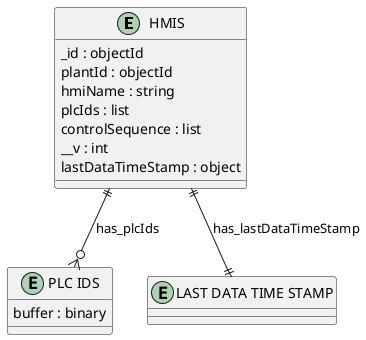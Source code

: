 @startuml HMIS_Diagram

entity "HMIS" as HMIS {
  _id : objectId
  plantId : objectId
  hmiName : string
  plcIds : list
  controlSequence : list
  __v : int
  lastDataTimeStamp : object
}

entity "PLC IDS" as PLC_IDS {
  buffer : binary
}

entity "LAST DATA TIME STAMP" as LAST_DATA_TIME_STAMP {
}

' // Relationships
HMIS ||--o{ PLC_IDS : has_plcIds
HMIS ||--|| LAST_DATA_TIME_STAMP : has_lastDataTimeStamp
@enduml